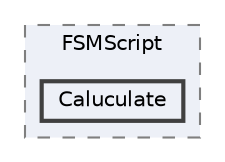digraph "004_Character/SkillCharacters/01_LittleRedRidingHood/CommonState/FSMScript/Caluculate"
{
 // LATEX_PDF_SIZE
  bgcolor="transparent";
  edge [fontname=Helvetica,fontsize=10,labelfontname=Helvetica,labelfontsize=10];
  node [fontname=Helvetica,fontsize=10,shape=box,height=0.2,width=0.4];
  compound=true
  subgraph clusterdir_ad306babce8a32e94d97c3eda949b736 {
    graph [ bgcolor="#edf0f7", pencolor="grey50", label="FSMScript", fontname=Helvetica,fontsize=10 style="filled,dashed", URL="dir_ad306babce8a32e94d97c3eda949b736.html",tooltip=""]
  dir_06b8fc200cde7ec9a9a7b29951acaf77 [label="Caluculate", fillcolor="#edf0f7", color="grey25", style="filled,bold", URL="dir_06b8fc200cde7ec9a9a7b29951acaf77.html",tooltip=""];
  }
}
